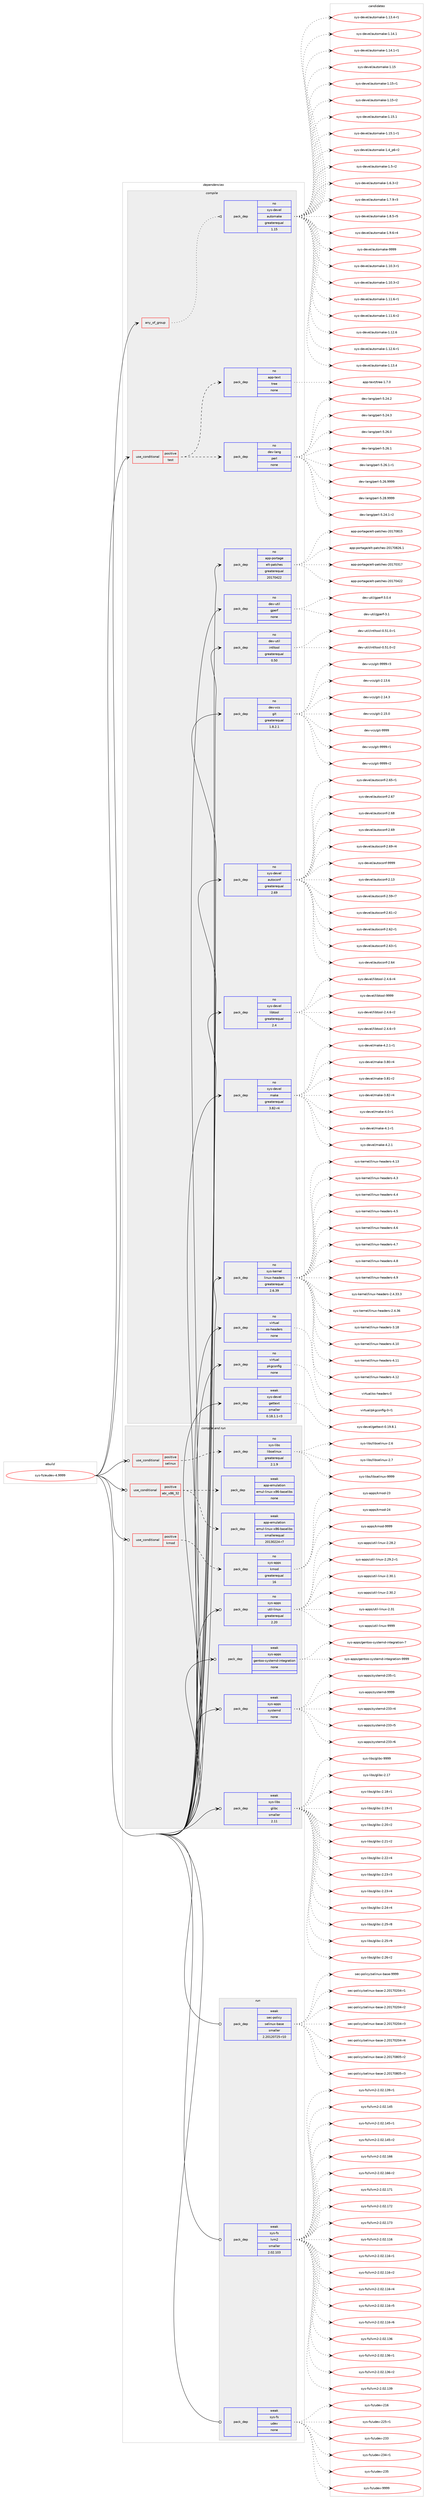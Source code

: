 digraph prolog {

# *************
# Graph options
# *************

newrank=true;
concentrate=true;
compound=true;
graph [rankdir=LR,fontname=Helvetica,fontsize=10,ranksep=1.5];#, ranksep=2.5, nodesep=0.2];
edge  [arrowhead=vee];
node  [fontname=Helvetica,fontsize=10];

# **********
# The ebuild
# **********

subgraph cluster_leftcol {
color=gray;
rank=same;
label=<<i>ebuild</i>>;
id [label="sys-fs/eudev-4.9999", color=red, width=4, href="../sys-fs/eudev-4.9999.svg"];
}

# ****************
# The dependencies
# ****************

subgraph cluster_midcol {
color=gray;
label=<<i>dependencies</i>>;
subgraph cluster_compile {
fillcolor="#eeeeee";
style=filled;
label=<<i>compile</i>>;
subgraph any8227 {
dependency488095 [label=<<TABLE BORDER="0" CELLBORDER="1" CELLSPACING="0" CELLPADDING="4"><TR><TD CELLPADDING="10">any_of_group</TD></TR></TABLE>>, shape=none, color=red];subgraph pack362704 {
dependency488096 [label=<<TABLE BORDER="0" CELLBORDER="1" CELLSPACING="0" CELLPADDING="4" WIDTH="220"><TR><TD ROWSPAN="6" CELLPADDING="30">pack_dep</TD></TR><TR><TD WIDTH="110">no</TD></TR><TR><TD>sys-devel</TD></TR><TR><TD>automake</TD></TR><TR><TD>greaterequal</TD></TR><TR><TD>1.15</TD></TR></TABLE>>, shape=none, color=blue];
}
dependency488095:e -> dependency488096:w [weight=20,style="dotted",arrowhead="oinv"];
}
id:e -> dependency488095:w [weight=20,style="solid",arrowhead="vee"];
subgraph cond116865 {
dependency488097 [label=<<TABLE BORDER="0" CELLBORDER="1" CELLSPACING="0" CELLPADDING="4"><TR><TD ROWSPAN="3" CELLPADDING="10">use_conditional</TD></TR><TR><TD>positive</TD></TR><TR><TD>test</TD></TR></TABLE>>, shape=none, color=red];
subgraph pack362705 {
dependency488098 [label=<<TABLE BORDER="0" CELLBORDER="1" CELLSPACING="0" CELLPADDING="4" WIDTH="220"><TR><TD ROWSPAN="6" CELLPADDING="30">pack_dep</TD></TR><TR><TD WIDTH="110">no</TD></TR><TR><TD>app-text</TD></TR><TR><TD>tree</TD></TR><TR><TD>none</TD></TR><TR><TD></TD></TR></TABLE>>, shape=none, color=blue];
}
dependency488097:e -> dependency488098:w [weight=20,style="dashed",arrowhead="vee"];
subgraph pack362706 {
dependency488099 [label=<<TABLE BORDER="0" CELLBORDER="1" CELLSPACING="0" CELLPADDING="4" WIDTH="220"><TR><TD ROWSPAN="6" CELLPADDING="30">pack_dep</TD></TR><TR><TD WIDTH="110">no</TD></TR><TR><TD>dev-lang</TD></TR><TR><TD>perl</TD></TR><TR><TD>none</TD></TR><TR><TD></TD></TR></TABLE>>, shape=none, color=blue];
}
dependency488097:e -> dependency488099:w [weight=20,style="dashed",arrowhead="vee"];
}
id:e -> dependency488097:w [weight=20,style="solid",arrowhead="vee"];
subgraph pack362707 {
dependency488100 [label=<<TABLE BORDER="0" CELLBORDER="1" CELLSPACING="0" CELLPADDING="4" WIDTH="220"><TR><TD ROWSPAN="6" CELLPADDING="30">pack_dep</TD></TR><TR><TD WIDTH="110">no</TD></TR><TR><TD>app-portage</TD></TR><TR><TD>elt-patches</TD></TR><TR><TD>greaterequal</TD></TR><TR><TD>20170422</TD></TR></TABLE>>, shape=none, color=blue];
}
id:e -> dependency488100:w [weight=20,style="solid",arrowhead="vee"];
subgraph pack362708 {
dependency488101 [label=<<TABLE BORDER="0" CELLBORDER="1" CELLSPACING="0" CELLPADDING="4" WIDTH="220"><TR><TD ROWSPAN="6" CELLPADDING="30">pack_dep</TD></TR><TR><TD WIDTH="110">no</TD></TR><TR><TD>dev-util</TD></TR><TR><TD>gperf</TD></TR><TR><TD>none</TD></TR><TR><TD></TD></TR></TABLE>>, shape=none, color=blue];
}
id:e -> dependency488101:w [weight=20,style="solid",arrowhead="vee"];
subgraph pack362709 {
dependency488102 [label=<<TABLE BORDER="0" CELLBORDER="1" CELLSPACING="0" CELLPADDING="4" WIDTH="220"><TR><TD ROWSPAN="6" CELLPADDING="30">pack_dep</TD></TR><TR><TD WIDTH="110">no</TD></TR><TR><TD>dev-util</TD></TR><TR><TD>intltool</TD></TR><TR><TD>greaterequal</TD></TR><TR><TD>0.50</TD></TR></TABLE>>, shape=none, color=blue];
}
id:e -> dependency488102:w [weight=20,style="solid",arrowhead="vee"];
subgraph pack362710 {
dependency488103 [label=<<TABLE BORDER="0" CELLBORDER="1" CELLSPACING="0" CELLPADDING="4" WIDTH="220"><TR><TD ROWSPAN="6" CELLPADDING="30">pack_dep</TD></TR><TR><TD WIDTH="110">no</TD></TR><TR><TD>dev-vcs</TD></TR><TR><TD>git</TD></TR><TR><TD>greaterequal</TD></TR><TR><TD>1.8.2.1</TD></TR></TABLE>>, shape=none, color=blue];
}
id:e -> dependency488103:w [weight=20,style="solid",arrowhead="vee"];
subgraph pack362711 {
dependency488104 [label=<<TABLE BORDER="0" CELLBORDER="1" CELLSPACING="0" CELLPADDING="4" WIDTH="220"><TR><TD ROWSPAN="6" CELLPADDING="30">pack_dep</TD></TR><TR><TD WIDTH="110">no</TD></TR><TR><TD>sys-devel</TD></TR><TR><TD>autoconf</TD></TR><TR><TD>greaterequal</TD></TR><TR><TD>2.69</TD></TR></TABLE>>, shape=none, color=blue];
}
id:e -> dependency488104:w [weight=20,style="solid",arrowhead="vee"];
subgraph pack362712 {
dependency488105 [label=<<TABLE BORDER="0" CELLBORDER="1" CELLSPACING="0" CELLPADDING="4" WIDTH="220"><TR><TD ROWSPAN="6" CELLPADDING="30">pack_dep</TD></TR><TR><TD WIDTH="110">no</TD></TR><TR><TD>sys-devel</TD></TR><TR><TD>libtool</TD></TR><TR><TD>greaterequal</TD></TR><TR><TD>2.4</TD></TR></TABLE>>, shape=none, color=blue];
}
id:e -> dependency488105:w [weight=20,style="solid",arrowhead="vee"];
subgraph pack362713 {
dependency488106 [label=<<TABLE BORDER="0" CELLBORDER="1" CELLSPACING="0" CELLPADDING="4" WIDTH="220"><TR><TD ROWSPAN="6" CELLPADDING="30">pack_dep</TD></TR><TR><TD WIDTH="110">no</TD></TR><TR><TD>sys-devel</TD></TR><TR><TD>make</TD></TR><TR><TD>greaterequal</TD></TR><TR><TD>3.82-r4</TD></TR></TABLE>>, shape=none, color=blue];
}
id:e -> dependency488106:w [weight=20,style="solid",arrowhead="vee"];
subgraph pack362714 {
dependency488107 [label=<<TABLE BORDER="0" CELLBORDER="1" CELLSPACING="0" CELLPADDING="4" WIDTH="220"><TR><TD ROWSPAN="6" CELLPADDING="30">pack_dep</TD></TR><TR><TD WIDTH="110">no</TD></TR><TR><TD>sys-kernel</TD></TR><TR><TD>linux-headers</TD></TR><TR><TD>greaterequal</TD></TR><TR><TD>2.6.39</TD></TR></TABLE>>, shape=none, color=blue];
}
id:e -> dependency488107:w [weight=20,style="solid",arrowhead="vee"];
subgraph pack362715 {
dependency488108 [label=<<TABLE BORDER="0" CELLBORDER="1" CELLSPACING="0" CELLPADDING="4" WIDTH="220"><TR><TD ROWSPAN="6" CELLPADDING="30">pack_dep</TD></TR><TR><TD WIDTH="110">no</TD></TR><TR><TD>virtual</TD></TR><TR><TD>os-headers</TD></TR><TR><TD>none</TD></TR><TR><TD></TD></TR></TABLE>>, shape=none, color=blue];
}
id:e -> dependency488108:w [weight=20,style="solid",arrowhead="vee"];
subgraph pack362716 {
dependency488109 [label=<<TABLE BORDER="0" CELLBORDER="1" CELLSPACING="0" CELLPADDING="4" WIDTH="220"><TR><TD ROWSPAN="6" CELLPADDING="30">pack_dep</TD></TR><TR><TD WIDTH="110">no</TD></TR><TR><TD>virtual</TD></TR><TR><TD>pkgconfig</TD></TR><TR><TD>none</TD></TR><TR><TD></TD></TR></TABLE>>, shape=none, color=blue];
}
id:e -> dependency488109:w [weight=20,style="solid",arrowhead="vee"];
subgraph pack362717 {
dependency488110 [label=<<TABLE BORDER="0" CELLBORDER="1" CELLSPACING="0" CELLPADDING="4" WIDTH="220"><TR><TD ROWSPAN="6" CELLPADDING="30">pack_dep</TD></TR><TR><TD WIDTH="110">weak</TD></TR><TR><TD>sys-devel</TD></TR><TR><TD>gettext</TD></TR><TR><TD>smaller</TD></TR><TR><TD>0.18.1.1-r3</TD></TR></TABLE>>, shape=none, color=blue];
}
id:e -> dependency488110:w [weight=20,style="solid",arrowhead="vee"];
}
subgraph cluster_compileandrun {
fillcolor="#eeeeee";
style=filled;
label=<<i>compile and run</i>>;
subgraph cond116866 {
dependency488111 [label=<<TABLE BORDER="0" CELLBORDER="1" CELLSPACING="0" CELLPADDING="4"><TR><TD ROWSPAN="3" CELLPADDING="10">use_conditional</TD></TR><TR><TD>positive</TD></TR><TR><TD>abi_x86_32</TD></TR></TABLE>>, shape=none, color=red];
subgraph pack362718 {
dependency488112 [label=<<TABLE BORDER="0" CELLBORDER="1" CELLSPACING="0" CELLPADDING="4" WIDTH="220"><TR><TD ROWSPAN="6" CELLPADDING="30">pack_dep</TD></TR><TR><TD WIDTH="110">weak</TD></TR><TR><TD>app-emulation</TD></TR><TR><TD>emul-linux-x86-baselibs</TD></TR><TR><TD>smallerequal</TD></TR><TR><TD>20130224-r7</TD></TR></TABLE>>, shape=none, color=blue];
}
dependency488111:e -> dependency488112:w [weight=20,style="dashed",arrowhead="vee"];
subgraph pack362719 {
dependency488113 [label=<<TABLE BORDER="0" CELLBORDER="1" CELLSPACING="0" CELLPADDING="4" WIDTH="220"><TR><TD ROWSPAN="6" CELLPADDING="30">pack_dep</TD></TR><TR><TD WIDTH="110">weak</TD></TR><TR><TD>app-emulation</TD></TR><TR><TD>emul-linux-x86-baselibs</TD></TR><TR><TD>none</TD></TR><TR><TD></TD></TR></TABLE>>, shape=none, color=blue];
}
dependency488111:e -> dependency488113:w [weight=20,style="dashed",arrowhead="vee"];
}
id:e -> dependency488111:w [weight=20,style="solid",arrowhead="odotvee"];
subgraph cond116867 {
dependency488114 [label=<<TABLE BORDER="0" CELLBORDER="1" CELLSPACING="0" CELLPADDING="4"><TR><TD ROWSPAN="3" CELLPADDING="10">use_conditional</TD></TR><TR><TD>positive</TD></TR><TR><TD>kmod</TD></TR></TABLE>>, shape=none, color=red];
subgraph pack362720 {
dependency488115 [label=<<TABLE BORDER="0" CELLBORDER="1" CELLSPACING="0" CELLPADDING="4" WIDTH="220"><TR><TD ROWSPAN="6" CELLPADDING="30">pack_dep</TD></TR><TR><TD WIDTH="110">no</TD></TR><TR><TD>sys-apps</TD></TR><TR><TD>kmod</TD></TR><TR><TD>greaterequal</TD></TR><TR><TD>16</TD></TR></TABLE>>, shape=none, color=blue];
}
dependency488114:e -> dependency488115:w [weight=20,style="dashed",arrowhead="vee"];
}
id:e -> dependency488114:w [weight=20,style="solid",arrowhead="odotvee"];
subgraph cond116868 {
dependency488116 [label=<<TABLE BORDER="0" CELLBORDER="1" CELLSPACING="0" CELLPADDING="4"><TR><TD ROWSPAN="3" CELLPADDING="10">use_conditional</TD></TR><TR><TD>positive</TD></TR><TR><TD>selinux</TD></TR></TABLE>>, shape=none, color=red];
subgraph pack362721 {
dependency488117 [label=<<TABLE BORDER="0" CELLBORDER="1" CELLSPACING="0" CELLPADDING="4" WIDTH="220"><TR><TD ROWSPAN="6" CELLPADDING="30">pack_dep</TD></TR><TR><TD WIDTH="110">no</TD></TR><TR><TD>sys-libs</TD></TR><TR><TD>libselinux</TD></TR><TR><TD>greaterequal</TD></TR><TR><TD>2.1.9</TD></TR></TABLE>>, shape=none, color=blue];
}
dependency488116:e -> dependency488117:w [weight=20,style="dashed",arrowhead="vee"];
}
id:e -> dependency488116:w [weight=20,style="solid",arrowhead="odotvee"];
subgraph pack362722 {
dependency488118 [label=<<TABLE BORDER="0" CELLBORDER="1" CELLSPACING="0" CELLPADDING="4" WIDTH="220"><TR><TD ROWSPAN="6" CELLPADDING="30">pack_dep</TD></TR><TR><TD WIDTH="110">no</TD></TR><TR><TD>sys-apps</TD></TR><TR><TD>util-linux</TD></TR><TR><TD>greaterequal</TD></TR><TR><TD>2.20</TD></TR></TABLE>>, shape=none, color=blue];
}
id:e -> dependency488118:w [weight=20,style="solid",arrowhead="odotvee"];
subgraph pack362723 {
dependency488119 [label=<<TABLE BORDER="0" CELLBORDER="1" CELLSPACING="0" CELLPADDING="4" WIDTH="220"><TR><TD ROWSPAN="6" CELLPADDING="30">pack_dep</TD></TR><TR><TD WIDTH="110">weak</TD></TR><TR><TD>sys-apps</TD></TR><TR><TD>gentoo-systemd-integration</TD></TR><TR><TD>none</TD></TR><TR><TD></TD></TR></TABLE>>, shape=none, color=blue];
}
id:e -> dependency488119:w [weight=20,style="solid",arrowhead="odotvee"];
subgraph pack362724 {
dependency488120 [label=<<TABLE BORDER="0" CELLBORDER="1" CELLSPACING="0" CELLPADDING="4" WIDTH="220"><TR><TD ROWSPAN="6" CELLPADDING="30">pack_dep</TD></TR><TR><TD WIDTH="110">weak</TD></TR><TR><TD>sys-apps</TD></TR><TR><TD>systemd</TD></TR><TR><TD>none</TD></TR><TR><TD></TD></TR></TABLE>>, shape=none, color=blue];
}
id:e -> dependency488120:w [weight=20,style="solid",arrowhead="odotvee"];
subgraph pack362725 {
dependency488121 [label=<<TABLE BORDER="0" CELLBORDER="1" CELLSPACING="0" CELLPADDING="4" WIDTH="220"><TR><TD ROWSPAN="6" CELLPADDING="30">pack_dep</TD></TR><TR><TD WIDTH="110">weak</TD></TR><TR><TD>sys-libs</TD></TR><TR><TD>glibc</TD></TR><TR><TD>smaller</TD></TR><TR><TD>2.11</TD></TR></TABLE>>, shape=none, color=blue];
}
id:e -> dependency488121:w [weight=20,style="solid",arrowhead="odotvee"];
}
subgraph cluster_run {
fillcolor="#eeeeee";
style=filled;
label=<<i>run</i>>;
subgraph pack362726 {
dependency488122 [label=<<TABLE BORDER="0" CELLBORDER="1" CELLSPACING="0" CELLPADDING="4" WIDTH="220"><TR><TD ROWSPAN="6" CELLPADDING="30">pack_dep</TD></TR><TR><TD WIDTH="110">weak</TD></TR><TR><TD>sec-policy</TD></TR><TR><TD>selinux-base</TD></TR><TR><TD>smaller</TD></TR><TR><TD>2.20120725-r10</TD></TR></TABLE>>, shape=none, color=blue];
}
id:e -> dependency488122:w [weight=20,style="solid",arrowhead="odot"];
subgraph pack362727 {
dependency488123 [label=<<TABLE BORDER="0" CELLBORDER="1" CELLSPACING="0" CELLPADDING="4" WIDTH="220"><TR><TD ROWSPAN="6" CELLPADDING="30">pack_dep</TD></TR><TR><TD WIDTH="110">weak</TD></TR><TR><TD>sys-fs</TD></TR><TR><TD>lvm2</TD></TR><TR><TD>smaller</TD></TR><TR><TD>2.02.103</TD></TR></TABLE>>, shape=none, color=blue];
}
id:e -> dependency488123:w [weight=20,style="solid",arrowhead="odot"];
subgraph pack362728 {
dependency488124 [label=<<TABLE BORDER="0" CELLBORDER="1" CELLSPACING="0" CELLPADDING="4" WIDTH="220"><TR><TD ROWSPAN="6" CELLPADDING="30">pack_dep</TD></TR><TR><TD WIDTH="110">weak</TD></TR><TR><TD>sys-fs</TD></TR><TR><TD>udev</TD></TR><TR><TD>none</TD></TR><TR><TD></TD></TR></TABLE>>, shape=none, color=blue];
}
id:e -> dependency488124:w [weight=20,style="solid",arrowhead="odot"];
}
}

# **************
# The candidates
# **************

subgraph cluster_choices {
rank=same;
color=gray;
label=<<i>candidates</i>>;

subgraph choice362704 {
color=black;
nodesep=1;
choice11512111545100101118101108479711711611110997107101454946494846514511449 [label="sys-devel/automake-1.10.3-r1", color=red, width=4,href="../sys-devel/automake-1.10.3-r1.svg"];
choice11512111545100101118101108479711711611110997107101454946494846514511450 [label="sys-devel/automake-1.10.3-r2", color=red, width=4,href="../sys-devel/automake-1.10.3-r2.svg"];
choice11512111545100101118101108479711711611110997107101454946494946544511449 [label="sys-devel/automake-1.11.6-r1", color=red, width=4,href="../sys-devel/automake-1.11.6-r1.svg"];
choice11512111545100101118101108479711711611110997107101454946494946544511450 [label="sys-devel/automake-1.11.6-r2", color=red, width=4,href="../sys-devel/automake-1.11.6-r2.svg"];
choice1151211154510010111810110847971171161111099710710145494649504654 [label="sys-devel/automake-1.12.6", color=red, width=4,href="../sys-devel/automake-1.12.6.svg"];
choice11512111545100101118101108479711711611110997107101454946495046544511449 [label="sys-devel/automake-1.12.6-r1", color=red, width=4,href="../sys-devel/automake-1.12.6-r1.svg"];
choice1151211154510010111810110847971171161111099710710145494649514652 [label="sys-devel/automake-1.13.4", color=red, width=4,href="../sys-devel/automake-1.13.4.svg"];
choice11512111545100101118101108479711711611110997107101454946495146524511449 [label="sys-devel/automake-1.13.4-r1", color=red, width=4,href="../sys-devel/automake-1.13.4-r1.svg"];
choice1151211154510010111810110847971171161111099710710145494649524649 [label="sys-devel/automake-1.14.1", color=red, width=4,href="../sys-devel/automake-1.14.1.svg"];
choice11512111545100101118101108479711711611110997107101454946495246494511449 [label="sys-devel/automake-1.14.1-r1", color=red, width=4,href="../sys-devel/automake-1.14.1-r1.svg"];
choice115121115451001011181011084797117116111109971071014549464953 [label="sys-devel/automake-1.15", color=red, width=4,href="../sys-devel/automake-1.15.svg"];
choice1151211154510010111810110847971171161111099710710145494649534511449 [label="sys-devel/automake-1.15-r1", color=red, width=4,href="../sys-devel/automake-1.15-r1.svg"];
choice1151211154510010111810110847971171161111099710710145494649534511450 [label="sys-devel/automake-1.15-r2", color=red, width=4,href="../sys-devel/automake-1.15-r2.svg"];
choice1151211154510010111810110847971171161111099710710145494649534649 [label="sys-devel/automake-1.15.1", color=red, width=4,href="../sys-devel/automake-1.15.1.svg"];
choice11512111545100101118101108479711711611110997107101454946495346494511449 [label="sys-devel/automake-1.15.1-r1", color=red, width=4,href="../sys-devel/automake-1.15.1-r1.svg"];
choice115121115451001011181011084797117116111109971071014549465295112544511450 [label="sys-devel/automake-1.4_p6-r2", color=red, width=4,href="../sys-devel/automake-1.4_p6-r2.svg"];
choice11512111545100101118101108479711711611110997107101454946534511450 [label="sys-devel/automake-1.5-r2", color=red, width=4,href="../sys-devel/automake-1.5-r2.svg"];
choice115121115451001011181011084797117116111109971071014549465446514511450 [label="sys-devel/automake-1.6.3-r2", color=red, width=4,href="../sys-devel/automake-1.6.3-r2.svg"];
choice115121115451001011181011084797117116111109971071014549465546574511451 [label="sys-devel/automake-1.7.9-r3", color=red, width=4,href="../sys-devel/automake-1.7.9-r3.svg"];
choice115121115451001011181011084797117116111109971071014549465646534511453 [label="sys-devel/automake-1.8.5-r5", color=red, width=4,href="../sys-devel/automake-1.8.5-r5.svg"];
choice115121115451001011181011084797117116111109971071014549465746544511452 [label="sys-devel/automake-1.9.6-r4", color=red, width=4,href="../sys-devel/automake-1.9.6-r4.svg"];
choice115121115451001011181011084797117116111109971071014557575757 [label="sys-devel/automake-9999", color=red, width=4,href="../sys-devel/automake-9999.svg"];
dependency488096:e -> choice11512111545100101118101108479711711611110997107101454946494846514511449:w [style=dotted,weight="100"];
dependency488096:e -> choice11512111545100101118101108479711711611110997107101454946494846514511450:w [style=dotted,weight="100"];
dependency488096:e -> choice11512111545100101118101108479711711611110997107101454946494946544511449:w [style=dotted,weight="100"];
dependency488096:e -> choice11512111545100101118101108479711711611110997107101454946494946544511450:w [style=dotted,weight="100"];
dependency488096:e -> choice1151211154510010111810110847971171161111099710710145494649504654:w [style=dotted,weight="100"];
dependency488096:e -> choice11512111545100101118101108479711711611110997107101454946495046544511449:w [style=dotted,weight="100"];
dependency488096:e -> choice1151211154510010111810110847971171161111099710710145494649514652:w [style=dotted,weight="100"];
dependency488096:e -> choice11512111545100101118101108479711711611110997107101454946495146524511449:w [style=dotted,weight="100"];
dependency488096:e -> choice1151211154510010111810110847971171161111099710710145494649524649:w [style=dotted,weight="100"];
dependency488096:e -> choice11512111545100101118101108479711711611110997107101454946495246494511449:w [style=dotted,weight="100"];
dependency488096:e -> choice115121115451001011181011084797117116111109971071014549464953:w [style=dotted,weight="100"];
dependency488096:e -> choice1151211154510010111810110847971171161111099710710145494649534511449:w [style=dotted,weight="100"];
dependency488096:e -> choice1151211154510010111810110847971171161111099710710145494649534511450:w [style=dotted,weight="100"];
dependency488096:e -> choice1151211154510010111810110847971171161111099710710145494649534649:w [style=dotted,weight="100"];
dependency488096:e -> choice11512111545100101118101108479711711611110997107101454946495346494511449:w [style=dotted,weight="100"];
dependency488096:e -> choice115121115451001011181011084797117116111109971071014549465295112544511450:w [style=dotted,weight="100"];
dependency488096:e -> choice11512111545100101118101108479711711611110997107101454946534511450:w [style=dotted,weight="100"];
dependency488096:e -> choice115121115451001011181011084797117116111109971071014549465446514511450:w [style=dotted,weight="100"];
dependency488096:e -> choice115121115451001011181011084797117116111109971071014549465546574511451:w [style=dotted,weight="100"];
dependency488096:e -> choice115121115451001011181011084797117116111109971071014549465646534511453:w [style=dotted,weight="100"];
dependency488096:e -> choice115121115451001011181011084797117116111109971071014549465746544511452:w [style=dotted,weight="100"];
dependency488096:e -> choice115121115451001011181011084797117116111109971071014557575757:w [style=dotted,weight="100"];
}
subgraph choice362705 {
color=black;
nodesep=1;
choice971121124511610112011647116114101101454946554648 [label="app-text/tree-1.7.0", color=red, width=4,href="../app-text/tree-1.7.0.svg"];
dependency488098:e -> choice971121124511610112011647116114101101454946554648:w [style=dotted,weight="100"];
}
subgraph choice362706 {
color=black;
nodesep=1;
choice100101118451089711010347112101114108455346505246494511450 [label="dev-lang/perl-5.24.1-r2", color=red, width=4,href="../dev-lang/perl-5.24.1-r2.svg"];
choice10010111845108971101034711210111410845534650524650 [label="dev-lang/perl-5.24.2", color=red, width=4,href="../dev-lang/perl-5.24.2.svg"];
choice10010111845108971101034711210111410845534650524651 [label="dev-lang/perl-5.24.3", color=red, width=4,href="../dev-lang/perl-5.24.3.svg"];
choice10010111845108971101034711210111410845534650544648 [label="dev-lang/perl-5.26.0", color=red, width=4,href="../dev-lang/perl-5.26.0.svg"];
choice10010111845108971101034711210111410845534650544649 [label="dev-lang/perl-5.26.1", color=red, width=4,href="../dev-lang/perl-5.26.1.svg"];
choice100101118451089711010347112101114108455346505446494511449 [label="dev-lang/perl-5.26.1-r1", color=red, width=4,href="../dev-lang/perl-5.26.1-r1.svg"];
choice10010111845108971101034711210111410845534650544657575757 [label="dev-lang/perl-5.26.9999", color=red, width=4,href="../dev-lang/perl-5.26.9999.svg"];
choice10010111845108971101034711210111410845534650564657575757 [label="dev-lang/perl-5.28.9999", color=red, width=4,href="../dev-lang/perl-5.28.9999.svg"];
dependency488099:e -> choice100101118451089711010347112101114108455346505246494511450:w [style=dotted,weight="100"];
dependency488099:e -> choice10010111845108971101034711210111410845534650524650:w [style=dotted,weight="100"];
dependency488099:e -> choice10010111845108971101034711210111410845534650524651:w [style=dotted,weight="100"];
dependency488099:e -> choice10010111845108971101034711210111410845534650544648:w [style=dotted,weight="100"];
dependency488099:e -> choice10010111845108971101034711210111410845534650544649:w [style=dotted,weight="100"];
dependency488099:e -> choice100101118451089711010347112101114108455346505446494511449:w [style=dotted,weight="100"];
dependency488099:e -> choice10010111845108971101034711210111410845534650544657575757:w [style=dotted,weight="100"];
dependency488099:e -> choice10010111845108971101034711210111410845534650564657575757:w [style=dotted,weight="100"];
}
subgraph choice362707 {
color=black;
nodesep=1;
choice97112112451121111141169710310147101108116451129711699104101115455048495548514955 [label="app-portage/elt-patches-20170317", color=red, width=4,href="../app-portage/elt-patches-20170317.svg"];
choice97112112451121111141169710310147101108116451129711699104101115455048495548525050 [label="app-portage/elt-patches-20170422", color=red, width=4,href="../app-portage/elt-patches-20170422.svg"];
choice97112112451121111141169710310147101108116451129711699104101115455048495548564953 [label="app-portage/elt-patches-20170815", color=red, width=4,href="../app-portage/elt-patches-20170815.svg"];
choice971121124511211111411697103101471011081164511297116991041011154550484955485650544649 [label="app-portage/elt-patches-20170826.1", color=red, width=4,href="../app-portage/elt-patches-20170826.1.svg"];
dependency488100:e -> choice97112112451121111141169710310147101108116451129711699104101115455048495548514955:w [style=dotted,weight="100"];
dependency488100:e -> choice97112112451121111141169710310147101108116451129711699104101115455048495548525050:w [style=dotted,weight="100"];
dependency488100:e -> choice97112112451121111141169710310147101108116451129711699104101115455048495548564953:w [style=dotted,weight="100"];
dependency488100:e -> choice971121124511211111411697103101471011081164511297116991041011154550484955485650544649:w [style=dotted,weight="100"];
}
subgraph choice362708 {
color=black;
nodesep=1;
choice1001011184511711610510847103112101114102455146484652 [label="dev-util/gperf-3.0.4", color=red, width=4,href="../dev-util/gperf-3.0.4.svg"];
choice100101118451171161051084710311210111410245514649 [label="dev-util/gperf-3.1", color=red, width=4,href="../dev-util/gperf-3.1.svg"];
dependency488101:e -> choice1001011184511711610510847103112101114102455146484652:w [style=dotted,weight="100"];
dependency488101:e -> choice100101118451171161051084710311210111410245514649:w [style=dotted,weight="100"];
}
subgraph choice362709 {
color=black;
nodesep=1;
choice1001011184511711610510847105110116108116111111108454846534946484511449 [label="dev-util/intltool-0.51.0-r1", color=red, width=4,href="../dev-util/intltool-0.51.0-r1.svg"];
choice1001011184511711610510847105110116108116111111108454846534946484511450 [label="dev-util/intltool-0.51.0-r2", color=red, width=4,href="../dev-util/intltool-0.51.0-r2.svg"];
dependency488102:e -> choice1001011184511711610510847105110116108116111111108454846534946484511449:w [style=dotted,weight="100"];
dependency488102:e -> choice1001011184511711610510847105110116108116111111108454846534946484511450:w [style=dotted,weight="100"];
}
subgraph choice362710 {
color=black;
nodesep=1;
choice10010111845118991154710310511645504649514654 [label="dev-vcs/git-2.13.6", color=red, width=4,href="../dev-vcs/git-2.13.6.svg"];
choice10010111845118991154710310511645504649524651 [label="dev-vcs/git-2.14.3", color=red, width=4,href="../dev-vcs/git-2.14.3.svg"];
choice10010111845118991154710310511645504649534648 [label="dev-vcs/git-2.15.0", color=red, width=4,href="../dev-vcs/git-2.15.0.svg"];
choice1001011184511899115471031051164557575757 [label="dev-vcs/git-9999", color=red, width=4,href="../dev-vcs/git-9999.svg"];
choice10010111845118991154710310511645575757574511449 [label="dev-vcs/git-9999-r1", color=red, width=4,href="../dev-vcs/git-9999-r1.svg"];
choice10010111845118991154710310511645575757574511450 [label="dev-vcs/git-9999-r2", color=red, width=4,href="../dev-vcs/git-9999-r2.svg"];
choice10010111845118991154710310511645575757574511451 [label="dev-vcs/git-9999-r3", color=red, width=4,href="../dev-vcs/git-9999-r3.svg"];
dependency488103:e -> choice10010111845118991154710310511645504649514654:w [style=dotted,weight="100"];
dependency488103:e -> choice10010111845118991154710310511645504649524651:w [style=dotted,weight="100"];
dependency488103:e -> choice10010111845118991154710310511645504649534648:w [style=dotted,weight="100"];
dependency488103:e -> choice1001011184511899115471031051164557575757:w [style=dotted,weight="100"];
dependency488103:e -> choice10010111845118991154710310511645575757574511449:w [style=dotted,weight="100"];
dependency488103:e -> choice10010111845118991154710310511645575757574511450:w [style=dotted,weight="100"];
dependency488103:e -> choice10010111845118991154710310511645575757574511451:w [style=dotted,weight="100"];
}
subgraph choice362711 {
color=black;
nodesep=1;
choice115121115451001011181011084797117116111991111101024550464951 [label="sys-devel/autoconf-2.13", color=red, width=4,href="../sys-devel/autoconf-2.13.svg"];
choice1151211154510010111810110847971171161119911111010245504653574511455 [label="sys-devel/autoconf-2.59-r7", color=red, width=4,href="../sys-devel/autoconf-2.59-r7.svg"];
choice1151211154510010111810110847971171161119911111010245504654494511450 [label="sys-devel/autoconf-2.61-r2", color=red, width=4,href="../sys-devel/autoconf-2.61-r2.svg"];
choice1151211154510010111810110847971171161119911111010245504654504511449 [label="sys-devel/autoconf-2.62-r1", color=red, width=4,href="../sys-devel/autoconf-2.62-r1.svg"];
choice1151211154510010111810110847971171161119911111010245504654514511449 [label="sys-devel/autoconf-2.63-r1", color=red, width=4,href="../sys-devel/autoconf-2.63-r1.svg"];
choice115121115451001011181011084797117116111991111101024550465452 [label="sys-devel/autoconf-2.64", color=red, width=4,href="../sys-devel/autoconf-2.64.svg"];
choice1151211154510010111810110847971171161119911111010245504654534511449 [label="sys-devel/autoconf-2.65-r1", color=red, width=4,href="../sys-devel/autoconf-2.65-r1.svg"];
choice115121115451001011181011084797117116111991111101024550465455 [label="sys-devel/autoconf-2.67", color=red, width=4,href="../sys-devel/autoconf-2.67.svg"];
choice115121115451001011181011084797117116111991111101024550465456 [label="sys-devel/autoconf-2.68", color=red, width=4,href="../sys-devel/autoconf-2.68.svg"];
choice115121115451001011181011084797117116111991111101024550465457 [label="sys-devel/autoconf-2.69", color=red, width=4,href="../sys-devel/autoconf-2.69.svg"];
choice1151211154510010111810110847971171161119911111010245504654574511452 [label="sys-devel/autoconf-2.69-r4", color=red, width=4,href="../sys-devel/autoconf-2.69-r4.svg"];
choice115121115451001011181011084797117116111991111101024557575757 [label="sys-devel/autoconf-9999", color=red, width=4,href="../sys-devel/autoconf-9999.svg"];
dependency488104:e -> choice115121115451001011181011084797117116111991111101024550464951:w [style=dotted,weight="100"];
dependency488104:e -> choice1151211154510010111810110847971171161119911111010245504653574511455:w [style=dotted,weight="100"];
dependency488104:e -> choice1151211154510010111810110847971171161119911111010245504654494511450:w [style=dotted,weight="100"];
dependency488104:e -> choice1151211154510010111810110847971171161119911111010245504654504511449:w [style=dotted,weight="100"];
dependency488104:e -> choice1151211154510010111810110847971171161119911111010245504654514511449:w [style=dotted,weight="100"];
dependency488104:e -> choice115121115451001011181011084797117116111991111101024550465452:w [style=dotted,weight="100"];
dependency488104:e -> choice1151211154510010111810110847971171161119911111010245504654534511449:w [style=dotted,weight="100"];
dependency488104:e -> choice115121115451001011181011084797117116111991111101024550465455:w [style=dotted,weight="100"];
dependency488104:e -> choice115121115451001011181011084797117116111991111101024550465456:w [style=dotted,weight="100"];
dependency488104:e -> choice115121115451001011181011084797117116111991111101024550465457:w [style=dotted,weight="100"];
dependency488104:e -> choice1151211154510010111810110847971171161119911111010245504654574511452:w [style=dotted,weight="100"];
dependency488104:e -> choice115121115451001011181011084797117116111991111101024557575757:w [style=dotted,weight="100"];
}
subgraph choice362712 {
color=black;
nodesep=1;
choice1151211154510010111810110847108105981161111111084550465246544511450 [label="sys-devel/libtool-2.4.6-r2", color=red, width=4,href="../sys-devel/libtool-2.4.6-r2.svg"];
choice1151211154510010111810110847108105981161111111084550465246544511451 [label="sys-devel/libtool-2.4.6-r3", color=red, width=4,href="../sys-devel/libtool-2.4.6-r3.svg"];
choice1151211154510010111810110847108105981161111111084550465246544511452 [label="sys-devel/libtool-2.4.6-r4", color=red, width=4,href="../sys-devel/libtool-2.4.6-r4.svg"];
choice1151211154510010111810110847108105981161111111084557575757 [label="sys-devel/libtool-9999", color=red, width=4,href="../sys-devel/libtool-9999.svg"];
dependency488105:e -> choice1151211154510010111810110847108105981161111111084550465246544511450:w [style=dotted,weight="100"];
dependency488105:e -> choice1151211154510010111810110847108105981161111111084550465246544511451:w [style=dotted,weight="100"];
dependency488105:e -> choice1151211154510010111810110847108105981161111111084550465246544511452:w [style=dotted,weight="100"];
dependency488105:e -> choice1151211154510010111810110847108105981161111111084557575757:w [style=dotted,weight="100"];
}
subgraph choice362713 {
color=black;
nodesep=1;
choice11512111545100101118101108471099710710145514656484511452 [label="sys-devel/make-3.80-r4", color=red, width=4,href="../sys-devel/make-3.80-r4.svg"];
choice11512111545100101118101108471099710710145514656494511450 [label="sys-devel/make-3.81-r2", color=red, width=4,href="../sys-devel/make-3.81-r2.svg"];
choice11512111545100101118101108471099710710145514656504511452 [label="sys-devel/make-3.82-r4", color=red, width=4,href="../sys-devel/make-3.82-r4.svg"];
choice115121115451001011181011084710997107101455246484511449 [label="sys-devel/make-4.0-r1", color=red, width=4,href="../sys-devel/make-4.0-r1.svg"];
choice115121115451001011181011084710997107101455246494511449 [label="sys-devel/make-4.1-r1", color=red, width=4,href="../sys-devel/make-4.1-r1.svg"];
choice115121115451001011181011084710997107101455246504649 [label="sys-devel/make-4.2.1", color=red, width=4,href="../sys-devel/make-4.2.1.svg"];
choice1151211154510010111810110847109971071014552465046494511449 [label="sys-devel/make-4.2.1-r1", color=red, width=4,href="../sys-devel/make-4.2.1-r1.svg"];
dependency488106:e -> choice11512111545100101118101108471099710710145514656484511452:w [style=dotted,weight="100"];
dependency488106:e -> choice11512111545100101118101108471099710710145514656494511450:w [style=dotted,weight="100"];
dependency488106:e -> choice11512111545100101118101108471099710710145514656504511452:w [style=dotted,weight="100"];
dependency488106:e -> choice115121115451001011181011084710997107101455246484511449:w [style=dotted,weight="100"];
dependency488106:e -> choice115121115451001011181011084710997107101455246494511449:w [style=dotted,weight="100"];
dependency488106:e -> choice115121115451001011181011084710997107101455246504649:w [style=dotted,weight="100"];
dependency488106:e -> choice1151211154510010111810110847109971071014552465046494511449:w [style=dotted,weight="100"];
}
subgraph choice362714 {
color=black;
nodesep=1;
choice11512111545107101114110101108471081051101171204510410197100101114115455046524651514651 [label="sys-kernel/linux-headers-2.4.33.3", color=red, width=4,href="../sys-kernel/linux-headers-2.4.33.3.svg"];
choice1151211154510710111411010110847108105110117120451041019710010111411545504652465154 [label="sys-kernel/linux-headers-2.4.36", color=red, width=4,href="../sys-kernel/linux-headers-2.4.36.svg"];
choice115121115451071011141101011084710810511011712045104101971001011141154551464956 [label="sys-kernel/linux-headers-3.18", color=red, width=4,href="../sys-kernel/linux-headers-3.18.svg"];
choice115121115451071011141101011084710810511011712045104101971001011141154552464948 [label="sys-kernel/linux-headers-4.10", color=red, width=4,href="../sys-kernel/linux-headers-4.10.svg"];
choice115121115451071011141101011084710810511011712045104101971001011141154552464949 [label="sys-kernel/linux-headers-4.11", color=red, width=4,href="../sys-kernel/linux-headers-4.11.svg"];
choice115121115451071011141101011084710810511011712045104101971001011141154552464950 [label="sys-kernel/linux-headers-4.12", color=red, width=4,href="../sys-kernel/linux-headers-4.12.svg"];
choice115121115451071011141101011084710810511011712045104101971001011141154552464951 [label="sys-kernel/linux-headers-4.13", color=red, width=4,href="../sys-kernel/linux-headers-4.13.svg"];
choice1151211154510710111411010110847108105110117120451041019710010111411545524651 [label="sys-kernel/linux-headers-4.3", color=red, width=4,href="../sys-kernel/linux-headers-4.3.svg"];
choice1151211154510710111411010110847108105110117120451041019710010111411545524652 [label="sys-kernel/linux-headers-4.4", color=red, width=4,href="../sys-kernel/linux-headers-4.4.svg"];
choice1151211154510710111411010110847108105110117120451041019710010111411545524653 [label="sys-kernel/linux-headers-4.5", color=red, width=4,href="../sys-kernel/linux-headers-4.5.svg"];
choice1151211154510710111411010110847108105110117120451041019710010111411545524654 [label="sys-kernel/linux-headers-4.6", color=red, width=4,href="../sys-kernel/linux-headers-4.6.svg"];
choice1151211154510710111411010110847108105110117120451041019710010111411545524655 [label="sys-kernel/linux-headers-4.7", color=red, width=4,href="../sys-kernel/linux-headers-4.7.svg"];
choice1151211154510710111411010110847108105110117120451041019710010111411545524656 [label="sys-kernel/linux-headers-4.8", color=red, width=4,href="../sys-kernel/linux-headers-4.8.svg"];
choice1151211154510710111411010110847108105110117120451041019710010111411545524657 [label="sys-kernel/linux-headers-4.9", color=red, width=4,href="../sys-kernel/linux-headers-4.9.svg"];
dependency488107:e -> choice11512111545107101114110101108471081051101171204510410197100101114115455046524651514651:w [style=dotted,weight="100"];
dependency488107:e -> choice1151211154510710111411010110847108105110117120451041019710010111411545504652465154:w [style=dotted,weight="100"];
dependency488107:e -> choice115121115451071011141101011084710810511011712045104101971001011141154551464956:w [style=dotted,weight="100"];
dependency488107:e -> choice115121115451071011141101011084710810511011712045104101971001011141154552464948:w [style=dotted,weight="100"];
dependency488107:e -> choice115121115451071011141101011084710810511011712045104101971001011141154552464949:w [style=dotted,weight="100"];
dependency488107:e -> choice115121115451071011141101011084710810511011712045104101971001011141154552464950:w [style=dotted,weight="100"];
dependency488107:e -> choice115121115451071011141101011084710810511011712045104101971001011141154552464951:w [style=dotted,weight="100"];
dependency488107:e -> choice1151211154510710111411010110847108105110117120451041019710010111411545524651:w [style=dotted,weight="100"];
dependency488107:e -> choice1151211154510710111411010110847108105110117120451041019710010111411545524652:w [style=dotted,weight="100"];
dependency488107:e -> choice1151211154510710111411010110847108105110117120451041019710010111411545524653:w [style=dotted,weight="100"];
dependency488107:e -> choice1151211154510710111411010110847108105110117120451041019710010111411545524654:w [style=dotted,weight="100"];
dependency488107:e -> choice1151211154510710111411010110847108105110117120451041019710010111411545524655:w [style=dotted,weight="100"];
dependency488107:e -> choice1151211154510710111411010110847108105110117120451041019710010111411545524656:w [style=dotted,weight="100"];
dependency488107:e -> choice1151211154510710111411010110847108105110117120451041019710010111411545524657:w [style=dotted,weight="100"];
}
subgraph choice362715 {
color=black;
nodesep=1;
choice118105114116117971084711111545104101971001011141154548 [label="virtual/os-headers-0", color=red, width=4,href="../virtual/os-headers-0.svg"];
dependency488108:e -> choice118105114116117971084711111545104101971001011141154548:w [style=dotted,weight="100"];
}
subgraph choice362716 {
color=black;
nodesep=1;
choice11810511411611797108471121071039911111010210510345484511449 [label="virtual/pkgconfig-0-r1", color=red, width=4,href="../virtual/pkgconfig-0-r1.svg"];
dependency488109:e -> choice11810511411611797108471121071039911111010210510345484511449:w [style=dotted,weight="100"];
}
subgraph choice362717 {
color=black;
nodesep=1;
choice1151211154510010111810110847103101116116101120116454846495746564649 [label="sys-devel/gettext-0.19.8.1", color=red, width=4,href="../sys-devel/gettext-0.19.8.1.svg"];
dependency488110:e -> choice1151211154510010111810110847103101116116101120116454846495746564649:w [style=dotted,weight="100"];
}
subgraph choice362718 {
color=black;
nodesep=1;
}
subgraph choice362719 {
color=black;
nodesep=1;
}
subgraph choice362720 {
color=black;
nodesep=1;
choice115121115459711211211547107109111100455051 [label="sys-apps/kmod-23", color=red, width=4,href="../sys-apps/kmod-23.svg"];
choice115121115459711211211547107109111100455052 [label="sys-apps/kmod-24", color=red, width=4,href="../sys-apps/kmod-24.svg"];
choice1151211154597112112115471071091111004557575757 [label="sys-apps/kmod-9999", color=red, width=4,href="../sys-apps/kmod-9999.svg"];
dependency488115:e -> choice115121115459711211211547107109111100455051:w [style=dotted,weight="100"];
dependency488115:e -> choice115121115459711211211547107109111100455052:w [style=dotted,weight="100"];
dependency488115:e -> choice1151211154597112112115471071091111004557575757:w [style=dotted,weight="100"];
}
subgraph choice362721 {
color=black;
nodesep=1;
choice1151211154510810598115471081059811510110810511011712045504654 [label="sys-libs/libselinux-2.6", color=red, width=4,href="../sys-libs/libselinux-2.6.svg"];
choice1151211154510810598115471081059811510110810511011712045504655 [label="sys-libs/libselinux-2.7", color=red, width=4,href="../sys-libs/libselinux-2.7.svg"];
choice115121115451081059811547108105981151011081051101171204557575757 [label="sys-libs/libselinux-9999", color=red, width=4,href="../sys-libs/libselinux-9999.svg"];
dependency488117:e -> choice1151211154510810598115471081059811510110810511011712045504654:w [style=dotted,weight="100"];
dependency488117:e -> choice1151211154510810598115471081059811510110810511011712045504655:w [style=dotted,weight="100"];
dependency488117:e -> choice115121115451081059811547108105981151011081051101171204557575757:w [style=dotted,weight="100"];
}
subgraph choice362722 {
color=black;
nodesep=1;
choice1151211154597112112115471171161051084510810511011712045504650564650 [label="sys-apps/util-linux-2.28.2", color=red, width=4,href="../sys-apps/util-linux-2.28.2.svg"];
choice11512111545971121121154711711610510845108105110117120455046505746504511449 [label="sys-apps/util-linux-2.29.2-r1", color=red, width=4,href="../sys-apps/util-linux-2.29.2-r1.svg"];
choice1151211154597112112115471171161051084510810511011712045504651484649 [label="sys-apps/util-linux-2.30.1", color=red, width=4,href="../sys-apps/util-linux-2.30.1.svg"];
choice1151211154597112112115471171161051084510810511011712045504651484650 [label="sys-apps/util-linux-2.30.2", color=red, width=4,href="../sys-apps/util-linux-2.30.2.svg"];
choice115121115459711211211547117116105108451081051101171204550465149 [label="sys-apps/util-linux-2.31", color=red, width=4,href="../sys-apps/util-linux-2.31.svg"];
choice115121115459711211211547117116105108451081051101171204557575757 [label="sys-apps/util-linux-9999", color=red, width=4,href="../sys-apps/util-linux-9999.svg"];
dependency488118:e -> choice1151211154597112112115471171161051084510810511011712045504650564650:w [style=dotted,weight="100"];
dependency488118:e -> choice11512111545971121121154711711610510845108105110117120455046505746504511449:w [style=dotted,weight="100"];
dependency488118:e -> choice1151211154597112112115471171161051084510810511011712045504651484649:w [style=dotted,weight="100"];
dependency488118:e -> choice1151211154597112112115471171161051084510810511011712045504651484650:w [style=dotted,weight="100"];
dependency488118:e -> choice115121115459711211211547117116105108451081051101171204550465149:w [style=dotted,weight="100"];
dependency488118:e -> choice115121115459711211211547117116105108451081051101171204557575757:w [style=dotted,weight="100"];
}
subgraph choice362723 {
color=black;
nodesep=1;
choice1151211154597112112115471031011101161111114511512111511610110910045105110116101103114971161051111104555 [label="sys-apps/gentoo-systemd-integration-7", color=red, width=4,href="../sys-apps/gentoo-systemd-integration-7.svg"];
choice1151211154597112112115471031011101161111114511512111511610110910045105110116101103114971161051111104557575757 [label="sys-apps/gentoo-systemd-integration-9999", color=red, width=4,href="../sys-apps/gentoo-systemd-integration-9999.svg"];
dependency488119:e -> choice1151211154597112112115471031011101161111114511512111511610110910045105110116101103114971161051111104555:w [style=dotted,weight="100"];
dependency488119:e -> choice1151211154597112112115471031011101161111114511512111511610110910045105110116101103114971161051111104557575757:w [style=dotted,weight="100"];
}
subgraph choice362724 {
color=black;
nodesep=1;
choice115121115459711211211547115121115116101109100455051514511452 [label="sys-apps/systemd-233-r4", color=red, width=4,href="../sys-apps/systemd-233-r4.svg"];
choice115121115459711211211547115121115116101109100455051514511453 [label="sys-apps/systemd-233-r5", color=red, width=4,href="../sys-apps/systemd-233-r5.svg"];
choice115121115459711211211547115121115116101109100455051514511454 [label="sys-apps/systemd-233-r6", color=red, width=4,href="../sys-apps/systemd-233-r6.svg"];
choice115121115459711211211547115121115116101109100455051534511449 [label="sys-apps/systemd-235-r1", color=red, width=4,href="../sys-apps/systemd-235-r1.svg"];
choice1151211154597112112115471151211151161011091004557575757 [label="sys-apps/systemd-9999", color=red, width=4,href="../sys-apps/systemd-9999.svg"];
dependency488120:e -> choice115121115459711211211547115121115116101109100455051514511452:w [style=dotted,weight="100"];
dependency488120:e -> choice115121115459711211211547115121115116101109100455051514511453:w [style=dotted,weight="100"];
dependency488120:e -> choice115121115459711211211547115121115116101109100455051514511454:w [style=dotted,weight="100"];
dependency488120:e -> choice115121115459711211211547115121115116101109100455051534511449:w [style=dotted,weight="100"];
dependency488120:e -> choice1151211154597112112115471151211151161011091004557575757:w [style=dotted,weight="100"];
}
subgraph choice362725 {
color=black;
nodesep=1;
choice11512111545108105981154710310810598994550464955 [label="sys-libs/glibc-2.17", color=red, width=4,href="../sys-libs/glibc-2.17.svg"];
choice115121115451081059811547103108105989945504649564511449 [label="sys-libs/glibc-2.18-r1", color=red, width=4,href="../sys-libs/glibc-2.18-r1.svg"];
choice115121115451081059811547103108105989945504649574511449 [label="sys-libs/glibc-2.19-r1", color=red, width=4,href="../sys-libs/glibc-2.19-r1.svg"];
choice115121115451081059811547103108105989945504650484511450 [label="sys-libs/glibc-2.20-r2", color=red, width=4,href="../sys-libs/glibc-2.20-r2.svg"];
choice115121115451081059811547103108105989945504650494511450 [label="sys-libs/glibc-2.21-r2", color=red, width=4,href="../sys-libs/glibc-2.21-r2.svg"];
choice115121115451081059811547103108105989945504650504511452 [label="sys-libs/glibc-2.22-r4", color=red, width=4,href="../sys-libs/glibc-2.22-r4.svg"];
choice115121115451081059811547103108105989945504650514511451 [label="sys-libs/glibc-2.23-r3", color=red, width=4,href="../sys-libs/glibc-2.23-r3.svg"];
choice115121115451081059811547103108105989945504650514511452 [label="sys-libs/glibc-2.23-r4", color=red, width=4,href="../sys-libs/glibc-2.23-r4.svg"];
choice115121115451081059811547103108105989945504650524511452 [label="sys-libs/glibc-2.24-r4", color=red, width=4,href="../sys-libs/glibc-2.24-r4.svg"];
choice115121115451081059811547103108105989945504650534511456 [label="sys-libs/glibc-2.25-r8", color=red, width=4,href="../sys-libs/glibc-2.25-r8.svg"];
choice115121115451081059811547103108105989945504650534511457 [label="sys-libs/glibc-2.25-r9", color=red, width=4,href="../sys-libs/glibc-2.25-r9.svg"];
choice115121115451081059811547103108105989945504650544511450 [label="sys-libs/glibc-2.26-r2", color=red, width=4,href="../sys-libs/glibc-2.26-r2.svg"];
choice11512111545108105981154710310810598994557575757 [label="sys-libs/glibc-9999", color=red, width=4,href="../sys-libs/glibc-9999.svg"];
dependency488121:e -> choice11512111545108105981154710310810598994550464955:w [style=dotted,weight="100"];
dependency488121:e -> choice115121115451081059811547103108105989945504649564511449:w [style=dotted,weight="100"];
dependency488121:e -> choice115121115451081059811547103108105989945504649574511449:w [style=dotted,weight="100"];
dependency488121:e -> choice115121115451081059811547103108105989945504650484511450:w [style=dotted,weight="100"];
dependency488121:e -> choice115121115451081059811547103108105989945504650494511450:w [style=dotted,weight="100"];
dependency488121:e -> choice115121115451081059811547103108105989945504650504511452:w [style=dotted,weight="100"];
dependency488121:e -> choice115121115451081059811547103108105989945504650514511451:w [style=dotted,weight="100"];
dependency488121:e -> choice115121115451081059811547103108105989945504650514511452:w [style=dotted,weight="100"];
dependency488121:e -> choice115121115451081059811547103108105989945504650524511452:w [style=dotted,weight="100"];
dependency488121:e -> choice115121115451081059811547103108105989945504650534511456:w [style=dotted,weight="100"];
dependency488121:e -> choice115121115451081059811547103108105989945504650534511457:w [style=dotted,weight="100"];
dependency488121:e -> choice115121115451081059811547103108105989945504650544511450:w [style=dotted,weight="100"];
dependency488121:e -> choice11512111545108105981154710310810598994557575757:w [style=dotted,weight="100"];
}
subgraph choice362726 {
color=black;
nodesep=1;
choice1151019945112111108105991214711510110810511011712045989711510145504650484955485048524511449 [label="sec-policy/selinux-base-2.20170204-r1", color=red, width=4,href="../sec-policy/selinux-base-2.20170204-r1.svg"];
choice1151019945112111108105991214711510110810511011712045989711510145504650484955485048524511450 [label="sec-policy/selinux-base-2.20170204-r2", color=red, width=4,href="../sec-policy/selinux-base-2.20170204-r2.svg"];
choice1151019945112111108105991214711510110810511011712045989711510145504650484955485048524511451 [label="sec-policy/selinux-base-2.20170204-r3", color=red, width=4,href="../sec-policy/selinux-base-2.20170204-r3.svg"];
choice1151019945112111108105991214711510110810511011712045989711510145504650484955485048524511452 [label="sec-policy/selinux-base-2.20170204-r4", color=red, width=4,href="../sec-policy/selinux-base-2.20170204-r4.svg"];
choice1151019945112111108105991214711510110810511011712045989711510145504650484955485648534511450 [label="sec-policy/selinux-base-2.20170805-r2", color=red, width=4,href="../sec-policy/selinux-base-2.20170805-r2.svg"];
choice1151019945112111108105991214711510110810511011712045989711510145504650484955485648534511451 [label="sec-policy/selinux-base-2.20170805-r3", color=red, width=4,href="../sec-policy/selinux-base-2.20170805-r3.svg"];
choice115101994511211110810599121471151011081051101171204598971151014557575757 [label="sec-policy/selinux-base-9999", color=red, width=4,href="../sec-policy/selinux-base-9999.svg"];
dependency488122:e -> choice1151019945112111108105991214711510110810511011712045989711510145504650484955485048524511449:w [style=dotted,weight="100"];
dependency488122:e -> choice1151019945112111108105991214711510110810511011712045989711510145504650484955485048524511450:w [style=dotted,weight="100"];
dependency488122:e -> choice1151019945112111108105991214711510110810511011712045989711510145504650484955485048524511451:w [style=dotted,weight="100"];
dependency488122:e -> choice1151019945112111108105991214711510110810511011712045989711510145504650484955485048524511452:w [style=dotted,weight="100"];
dependency488122:e -> choice1151019945112111108105991214711510110810511011712045989711510145504650484955485648534511450:w [style=dotted,weight="100"];
dependency488122:e -> choice1151019945112111108105991214711510110810511011712045989711510145504650484955485648534511451:w [style=dotted,weight="100"];
dependency488122:e -> choice115101994511211110810599121471151011081051101171204598971151014557575757:w [style=dotted,weight="100"];
}
subgraph choice362727 {
color=black;
nodesep=1;
choice115121115451021154710811810950455046485046494954 [label="sys-fs/lvm2-2.02.116", color=red, width=4,href="../sys-fs/lvm2-2.02.116.svg"];
choice1151211154510211547108118109504550464850464949544511449 [label="sys-fs/lvm2-2.02.116-r1", color=red, width=4,href="../sys-fs/lvm2-2.02.116-r1.svg"];
choice1151211154510211547108118109504550464850464949544511450 [label="sys-fs/lvm2-2.02.116-r2", color=red, width=4,href="../sys-fs/lvm2-2.02.116-r2.svg"];
choice1151211154510211547108118109504550464850464949544511452 [label="sys-fs/lvm2-2.02.116-r4", color=red, width=4,href="../sys-fs/lvm2-2.02.116-r4.svg"];
choice1151211154510211547108118109504550464850464949544511453 [label="sys-fs/lvm2-2.02.116-r5", color=red, width=4,href="../sys-fs/lvm2-2.02.116-r5.svg"];
choice1151211154510211547108118109504550464850464949544511454 [label="sys-fs/lvm2-2.02.116-r6", color=red, width=4,href="../sys-fs/lvm2-2.02.116-r6.svg"];
choice115121115451021154710811810950455046485046495154 [label="sys-fs/lvm2-2.02.136", color=red, width=4,href="../sys-fs/lvm2-2.02.136.svg"];
choice1151211154510211547108118109504550464850464951544511449 [label="sys-fs/lvm2-2.02.136-r1", color=red, width=4,href="../sys-fs/lvm2-2.02.136-r1.svg"];
choice1151211154510211547108118109504550464850464951544511450 [label="sys-fs/lvm2-2.02.136-r2", color=red, width=4,href="../sys-fs/lvm2-2.02.136-r2.svg"];
choice115121115451021154710811810950455046485046495157 [label="sys-fs/lvm2-2.02.139", color=red, width=4,href="../sys-fs/lvm2-2.02.139.svg"];
choice1151211154510211547108118109504550464850464951574511449 [label="sys-fs/lvm2-2.02.139-r1", color=red, width=4,href="../sys-fs/lvm2-2.02.139-r1.svg"];
choice115121115451021154710811810950455046485046495253 [label="sys-fs/lvm2-2.02.145", color=red, width=4,href="../sys-fs/lvm2-2.02.145.svg"];
choice1151211154510211547108118109504550464850464952534511449 [label="sys-fs/lvm2-2.02.145-r1", color=red, width=4,href="../sys-fs/lvm2-2.02.145-r1.svg"];
choice1151211154510211547108118109504550464850464952534511450 [label="sys-fs/lvm2-2.02.145-r2", color=red, width=4,href="../sys-fs/lvm2-2.02.145-r2.svg"];
choice115121115451021154710811810950455046485046495454 [label="sys-fs/lvm2-2.02.166", color=red, width=4,href="../sys-fs/lvm2-2.02.166.svg"];
choice1151211154510211547108118109504550464850464954544511450 [label="sys-fs/lvm2-2.02.166-r2", color=red, width=4,href="../sys-fs/lvm2-2.02.166-r2.svg"];
choice115121115451021154710811810950455046485046495549 [label="sys-fs/lvm2-2.02.171", color=red, width=4,href="../sys-fs/lvm2-2.02.171.svg"];
choice115121115451021154710811810950455046485046495550 [label="sys-fs/lvm2-2.02.172", color=red, width=4,href="../sys-fs/lvm2-2.02.172.svg"];
choice115121115451021154710811810950455046485046495551 [label="sys-fs/lvm2-2.02.173", color=red, width=4,href="../sys-fs/lvm2-2.02.173.svg"];
dependency488123:e -> choice115121115451021154710811810950455046485046494954:w [style=dotted,weight="100"];
dependency488123:e -> choice1151211154510211547108118109504550464850464949544511449:w [style=dotted,weight="100"];
dependency488123:e -> choice1151211154510211547108118109504550464850464949544511450:w [style=dotted,weight="100"];
dependency488123:e -> choice1151211154510211547108118109504550464850464949544511452:w [style=dotted,weight="100"];
dependency488123:e -> choice1151211154510211547108118109504550464850464949544511453:w [style=dotted,weight="100"];
dependency488123:e -> choice1151211154510211547108118109504550464850464949544511454:w [style=dotted,weight="100"];
dependency488123:e -> choice115121115451021154710811810950455046485046495154:w [style=dotted,weight="100"];
dependency488123:e -> choice1151211154510211547108118109504550464850464951544511449:w [style=dotted,weight="100"];
dependency488123:e -> choice1151211154510211547108118109504550464850464951544511450:w [style=dotted,weight="100"];
dependency488123:e -> choice115121115451021154710811810950455046485046495157:w [style=dotted,weight="100"];
dependency488123:e -> choice1151211154510211547108118109504550464850464951574511449:w [style=dotted,weight="100"];
dependency488123:e -> choice115121115451021154710811810950455046485046495253:w [style=dotted,weight="100"];
dependency488123:e -> choice1151211154510211547108118109504550464850464952534511449:w [style=dotted,weight="100"];
dependency488123:e -> choice1151211154510211547108118109504550464850464952534511450:w [style=dotted,weight="100"];
dependency488123:e -> choice115121115451021154710811810950455046485046495454:w [style=dotted,weight="100"];
dependency488123:e -> choice1151211154510211547108118109504550464850464954544511450:w [style=dotted,weight="100"];
dependency488123:e -> choice115121115451021154710811810950455046485046495549:w [style=dotted,weight="100"];
dependency488123:e -> choice115121115451021154710811810950455046485046495550:w [style=dotted,weight="100"];
dependency488123:e -> choice115121115451021154710811810950455046485046495551:w [style=dotted,weight="100"];
}
subgraph choice362728 {
color=black;
nodesep=1;
choice115121115451021154711710010111845504954 [label="sys-fs/udev-216", color=red, width=4,href="../sys-fs/udev-216.svg"];
choice1151211154510211547117100101118455050534511449 [label="sys-fs/udev-225-r1", color=red, width=4,href="../sys-fs/udev-225-r1.svg"];
choice115121115451021154711710010111845505151 [label="sys-fs/udev-233", color=red, width=4,href="../sys-fs/udev-233.svg"];
choice1151211154510211547117100101118455051524511449 [label="sys-fs/udev-234-r1", color=red, width=4,href="../sys-fs/udev-234-r1.svg"];
choice115121115451021154711710010111845505153 [label="sys-fs/udev-235", color=red, width=4,href="../sys-fs/udev-235.svg"];
choice11512111545102115471171001011184557575757 [label="sys-fs/udev-9999", color=red, width=4,href="../sys-fs/udev-9999.svg"];
dependency488124:e -> choice115121115451021154711710010111845504954:w [style=dotted,weight="100"];
dependency488124:e -> choice1151211154510211547117100101118455050534511449:w [style=dotted,weight="100"];
dependency488124:e -> choice115121115451021154711710010111845505151:w [style=dotted,weight="100"];
dependency488124:e -> choice1151211154510211547117100101118455051524511449:w [style=dotted,weight="100"];
dependency488124:e -> choice115121115451021154711710010111845505153:w [style=dotted,weight="100"];
dependency488124:e -> choice11512111545102115471171001011184557575757:w [style=dotted,weight="100"];
}
}

}
